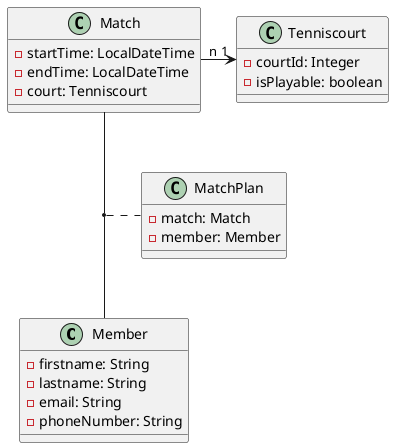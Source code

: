 @startuml

class Member{
    - firstname: String
    - lastname: String
    - email: String
    - phoneNumber: String
}

class Match{
    - startTime: LocalDateTime
    - endTime: LocalDateTime
    - court: Tenniscourt
}

class Tenniscourt{
    - courtId: Integer
    - isPlayable: boolean
}

class MatchPlan{
    -match: Match
    -member: Member
}

Match "n" -r-> "1" Tenniscourt

(Match, Member) .. MatchPlan
@enduml
